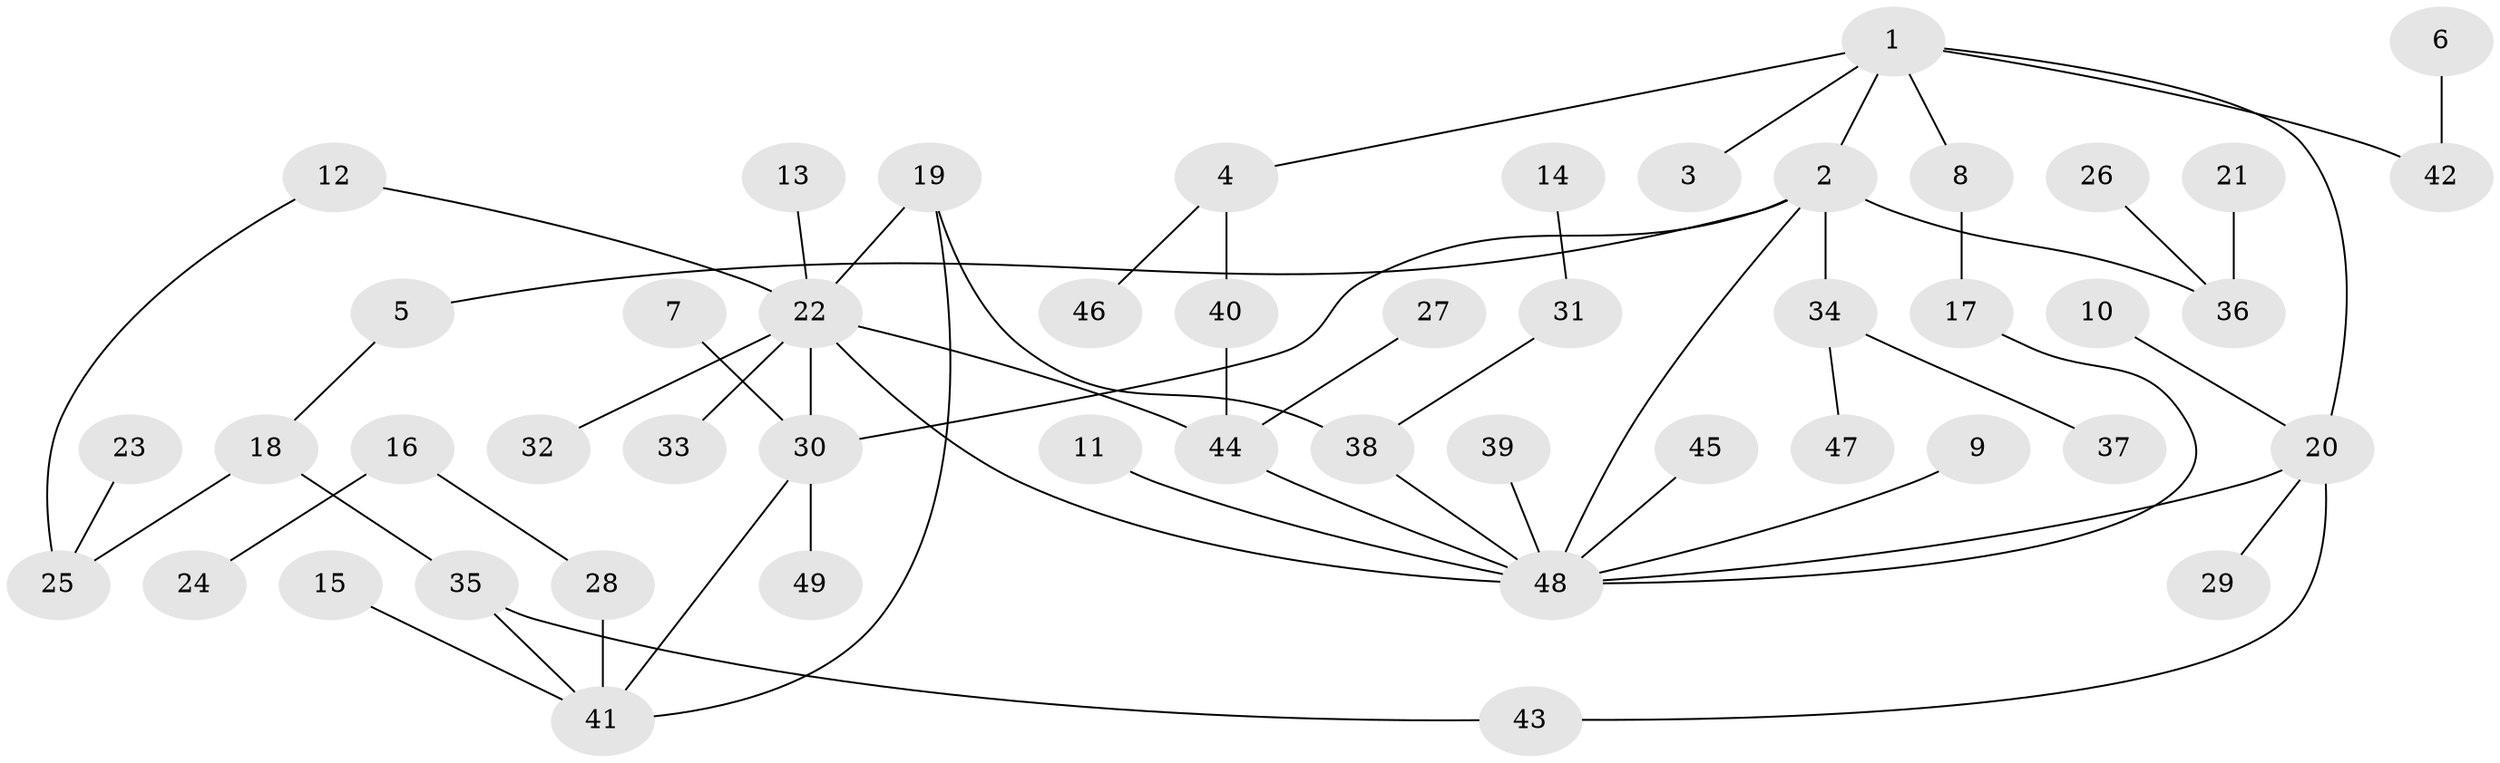 // original degree distribution, {3: 0.19387755102040816, 5: 0.05102040816326531, 6: 0.030612244897959183, 4: 0.061224489795918366, 1: 0.45918367346938777, 9: 0.01020408163265306, 2: 0.19387755102040816}
// Generated by graph-tools (version 1.1) at 2025/49/03/09/25 03:49:25]
// undirected, 49 vertices, 58 edges
graph export_dot {
graph [start="1"]
  node [color=gray90,style=filled];
  1;
  2;
  3;
  4;
  5;
  6;
  7;
  8;
  9;
  10;
  11;
  12;
  13;
  14;
  15;
  16;
  17;
  18;
  19;
  20;
  21;
  22;
  23;
  24;
  25;
  26;
  27;
  28;
  29;
  30;
  31;
  32;
  33;
  34;
  35;
  36;
  37;
  38;
  39;
  40;
  41;
  42;
  43;
  44;
  45;
  46;
  47;
  48;
  49;
  1 -- 2 [weight=1.0];
  1 -- 3 [weight=1.0];
  1 -- 4 [weight=1.0];
  1 -- 8 [weight=1.0];
  1 -- 20 [weight=1.0];
  1 -- 42 [weight=1.0];
  2 -- 5 [weight=1.0];
  2 -- 30 [weight=1.0];
  2 -- 34 [weight=1.0];
  2 -- 36 [weight=1.0];
  2 -- 48 [weight=1.0];
  4 -- 40 [weight=1.0];
  4 -- 46 [weight=1.0];
  5 -- 18 [weight=1.0];
  6 -- 42 [weight=1.0];
  7 -- 30 [weight=1.0];
  8 -- 17 [weight=1.0];
  9 -- 48 [weight=1.0];
  10 -- 20 [weight=1.0];
  11 -- 48 [weight=1.0];
  12 -- 22 [weight=1.0];
  12 -- 25 [weight=1.0];
  13 -- 22 [weight=1.0];
  14 -- 31 [weight=1.0];
  15 -- 41 [weight=1.0];
  16 -- 24 [weight=1.0];
  16 -- 28 [weight=1.0];
  17 -- 48 [weight=1.0];
  18 -- 25 [weight=1.0];
  18 -- 35 [weight=1.0];
  19 -- 22 [weight=1.0];
  19 -- 38 [weight=1.0];
  19 -- 41 [weight=1.0];
  20 -- 29 [weight=1.0];
  20 -- 43 [weight=1.0];
  20 -- 48 [weight=1.0];
  21 -- 36 [weight=1.0];
  22 -- 30 [weight=1.0];
  22 -- 32 [weight=1.0];
  22 -- 33 [weight=1.0];
  22 -- 44 [weight=1.0];
  22 -- 48 [weight=1.0];
  23 -- 25 [weight=1.0];
  26 -- 36 [weight=1.0];
  27 -- 44 [weight=1.0];
  28 -- 41 [weight=1.0];
  30 -- 41 [weight=1.0];
  30 -- 49 [weight=1.0];
  31 -- 38 [weight=1.0];
  34 -- 37 [weight=1.0];
  34 -- 47 [weight=1.0];
  35 -- 41 [weight=1.0];
  35 -- 43 [weight=1.0];
  38 -- 48 [weight=1.0];
  39 -- 48 [weight=1.0];
  40 -- 44 [weight=1.0];
  44 -- 48 [weight=1.0];
  45 -- 48 [weight=1.0];
}

